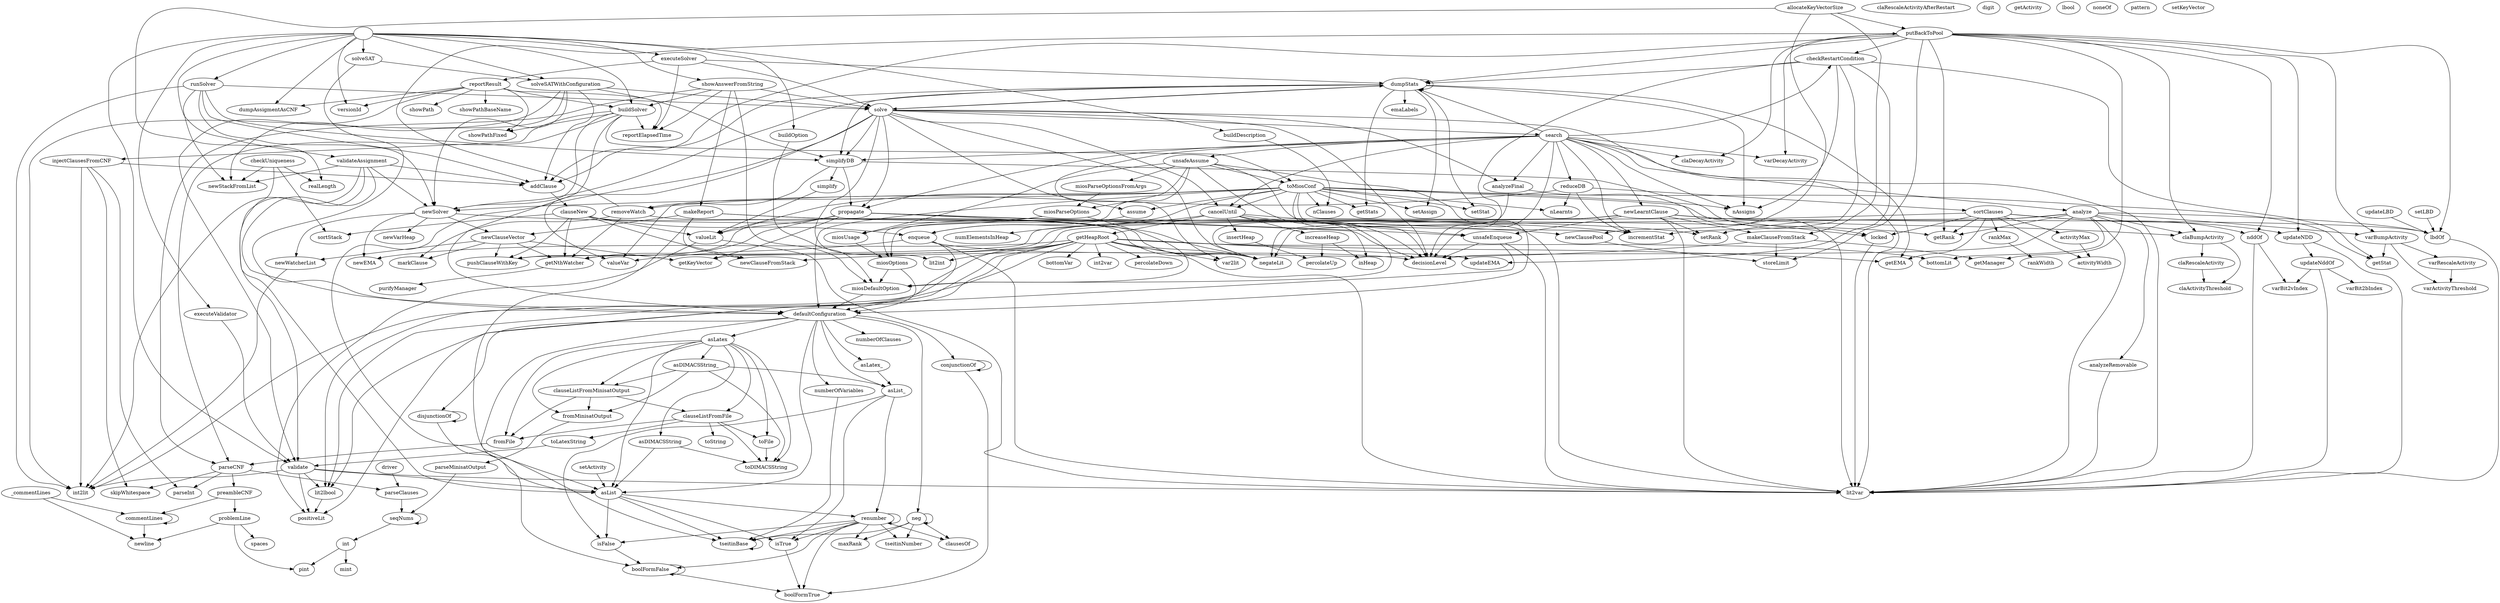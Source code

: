 strict digraph deps {
"_commentLines" [style=solid];
"activityMax" [style=solid];
"activityWidth" [style=solid];
"addClause" [style=solid];
"allocateKeyVectorSize" [style=solid];
"analyze" [style=solid];
"analyzeFinal" [style=solid];
"analyzeRemovable" [style=solid];
"asDIMACSString" [style=solid];
"asDIMACSString_" [style=solid];
"asLatex" [style=solid];
"asLatex_" [style=solid];
"asList" [style=solid];
"asList_" [style=solid];
"assume" [style=solid];
"boolFormFalse" [style=solid];
"boolFormTrue" [style=solid];
"bottomLit" [style=solid];
"bottomVar" [style=solid];
"buildDescription" [style=solid];
"buildOption" [style=solid];
"buildSolver" [style=solid];
"cancelUntil" [style=solid];
"checkRestartCondition" [style=solid];
"checkUniqueness" [style=solid];
"claActivityThreshold" [style=solid];
"claBumpActivity" [style=solid];
"claDecayActivity" [style=solid];
"claRescaleActivity" [style=solid];
"claRescaleActivityAfterRestart" [style=solid];
"clauseListFromFile" [style=solid];
"clauseListFromMinisatOutput" [style=solid];
"clauseNew" [style=solid];
"clausesOf" [style=solid];
"commentLines" [style=solid];
"conjunctionOf" [style=solid];
"decisionLevel" [style=solid];
"defaultConfiguration" [style=solid];
"digit" [style=solid];
"disjunctionOf" [style=solid];
"driver" [style=solid];
"dumpAssigmentAsCNF" [style=solid];
"dumpStats" [style=solid];
"emaLabels" [style=solid];
"enqueue" [style=solid];
"executeSolver" [style=solid];
"executeValidator" [style=solid];
"fromFile" [style=solid];
"fromMinisatOutput" [style=solid];
"getActivity" [style=solid];
"getEMA" [style=solid];
"getHeapRoot" [style=solid];
"getKeyVector" [style=solid];
"getManager" [style=solid];
"getNthWatcher" [style=solid];
"getRank" [style=solid];
"getStat" [style=solid];
"getStats" [style=solid];
"inHeap" [style=solid];
"increaseHeap" [style=solid];
"incrementStat" [style=solid];
"injectClausesFromCNF" [style=solid];
"insertHeap" [style=solid];
"int" [style=solid];
"int2lit" [style=solid];
"int2var" [style=solid];
"isFalse" [style=solid];
"isTrue" [style=solid];
"lbdOf" [style=solid];
"lbool" [style=solid];
"lit2int" [style=solid];
"lit2lbool" [style=solid];
"lit2var" [style=solid];
"locked" [style=solid];
"makeClauseFromStack" [style=solid];
"makeReport" [style=solid];
"markClause" [style=solid];
"maxRank" [style=solid];
"mint" [style=solid];
"miosDefaultOption" [style=solid];
"miosOptions" [style=solid];
"miosParseOptions" [style=solid];
"miosParseOptionsFromArgs" [style=solid];
"miosUsage" [style=solid];
"nAssigns" [style=solid];
"nClauses" [style=solid];
"nLearnts" [style=solid];
"nddOf" [style=solid];
"neg" [style=solid];
"negateLit" [style=solid];
"newClauseFromStack" [style=solid];
"newClausePool" [style=solid];
"newClauseVector" [style=solid];
"newEMA" [style=solid];
"newLearntClause" [style=solid];
"newSolver" [style=solid];
"newStackFromList" [style=solid];
"newVarHeap" [style=solid];
"newWatcherList" [style=solid];
"newline" [style=solid];
"noneOf" [style=solid];
"numElementsInHeap" [style=solid];
"numberOfClauses" [style=solid];
"numberOfVariables" [style=solid];
"parseCNF" [style=solid];
"parseClauses" [style=solid];
"parseInt" [style=solid];
"parseMinisatOutput" [style=solid];
"pattern" [style=solid];
"percolateDown" [style=solid];
"percolateUp" [style=solid];
"pint" [style=solid];
"positiveLit" [style=solid];
"preambleCNF" [style=solid];
"problemLine" [style=solid];
"propagate" [style=solid];
"purifyManager" [style=solid];
"pushClauseWithKey" [style=solid];
"putBackToPool" [style=solid];
"rankMax" [style=solid];
"rankWidth" [style=solid];
"realLength" [style=solid];
"reduceDB" [style=solid];
"removeWatch" [style=solid];
"renumber" [style=solid];
"reportElapsedTime" [style=solid];
"reportResult" [style=solid];
"runSolver" [style=solid];
"search" [style=solid];
"seqNums" [style=solid];
"setActivity" [style=solid];
"setAssign" [style=solid];
"setKeyVector" [style=solid];
"setLBD" [style=solid];
"setRank" [style=solid];
"setStat" [style=solid];
"showAnswerFromString" [style=solid];
"showPath" [style=solid];
"showPathBaseName" [style=solid];
"showPathFixed" [style=solid];
"simplify" [style=solid];
"simplifyDB" [style=solid];
"skipWhitespace" [style=solid];
"solve" [style=solid];
"solveSAT" [style=solid];
"solveSATWithConfiguration" [style=solid];
"sortClauses" [style=solid];
"sortStack" [style=solid];
"spaces" [style=solid];
"storeLimit" [style=solid];
"toDIMACSString" [style=solid];
"toFile" [style=solid];
"toLatexString" [style=solid];
"toMiosConf" [style=solid];
"toString" [style=solid];
"tseitinBase" [style=solid];
"tseitinNumber" [style=solid];
"unsafeAssume" [style=solid];
"unsafeEnqueue" [style=solid];
"updateEMA" [style=solid];
"updateLBD" [style=solid];
"updateNDD" [style=solid];
"updateNddOf" [style=solid];
"validate" [style=solid];
"validateAssignment" [style=solid];
"valueLit" [style=solid];
"valueVar" [style=solid];
"var2lit" [style=solid];
"varActivityThreshold" [style=solid];
"varBit2bIndex" [style=solid];
"varBit2vIndex" [style=solid];
"varBumpActivity" [style=solid];
"varDecayActivity" [style=solid];
"varRescaleActivity" [style=solid];
"versionId" [style=solid];
"" -> "buildDescription";
"" -> "buildOption";
"" -> "buildSolver";
"" -> "dumpAssigmentAsCNF";
"" -> "executeSolver";
"" -> "executeValidator";
"" -> "runSolver";
"" -> "showAnswerFromString";
"" -> "solveSAT";
"" -> "solveSATWithConfiguration";
"" -> "validate";
"" -> "validateAssignment";
"" -> "versionId";
"_commentLines" -> "commentLines";
"_commentLines" -> "newline";
"activityMax" -> "activityWidth";
"addClause" -> "clauseNew";
"allocateKeyVectorSize" -> "makeClauseFromStack";
"allocateKeyVectorSize" -> "newClausePool";
"allocateKeyVectorSize" -> "putBackToPool";
"allocateKeyVectorSize" -> "realLength";
"analyze" -> "analyzeRemovable";
"analyze" -> "bottomLit";
"analyze" -> "claBumpActivity";
"analyze" -> "decisionLevel";
"analyze" -> "getRank";
"analyze" -> "lbdOf";
"analyze" -> "lit2var";
"analyze" -> "negateLit";
"analyze" -> "setRank";
"analyze" -> "varBumpActivity";
"analyzeFinal" -> "lit2var";
"analyzeFinal" -> "negateLit";
"analyzeRemovable" -> "lit2var";
"asDIMACSString" -> "asList";
"asDIMACSString" -> "toDIMACSString";
"asDIMACSString_" -> "asList_";
"asDIMACSString_" -> "clauseListFromMinisatOutput";
"asDIMACSString_" -> "fromMinisatOutput";
"asDIMACSString_" -> "toDIMACSString";
"asLatex" -> "asDIMACSString";
"asLatex" -> "asDIMACSString_";
"asLatex" -> "asList";
"asLatex" -> "clauseListFromFile";
"asLatex" -> "clauseListFromMinisatOutput";
"asLatex" -> "fromFile";
"asLatex" -> "fromMinisatOutput";
"asLatex" -> "toDIMACSString";
"asLatex" -> "toFile";
"asLatex_" -> "asList_";
"asList" -> "isFalse";
"asList" -> "isTrue";
"asList" -> "renumber";
"asList" -> "tseitinBase";
"asList_" -> "isFalse";
"asList_" -> "isTrue";
"asList_" -> "renumber";
"assume" -> "enqueue";
"boolFormFalse" -> "boolFormFalse";
"boolFormFalse" -> "boolFormTrue";
"buildDescription" -> "nClauses";
"buildOption" -> "miosDefaultOption";
"buildSolver" -> "defaultConfiguration";
"buildSolver" -> "injectClausesFromCNF";
"buildSolver" -> "newSolver";
"buildSolver" -> "parseCNF";
"buildSolver" -> "reportElapsedTime";
"buildSolver" -> "showPathFixed";
"buildSolver" -> "toMiosConf";
"cancelUntil" -> "decisionLevel";
"cancelUntil" -> "getHeapRoot";
"cancelUntil" -> "inHeap";
"cancelUntil" -> "increaseHeap";
"cancelUntil" -> "insertHeap";
"cancelUntil" -> "lit2var";
"cancelUntil" -> "numElementsInHeap";
"checkRestartCondition" -> "decisionLevel";
"checkRestartCondition" -> "dumpStats";
"checkRestartCondition" -> "getStat";
"checkRestartCondition" -> "incrementStat";
"checkRestartCondition" -> "nAssigns";
"checkRestartCondition" -> "updateEMA";
"checkUniqueness" -> "asList";
"checkUniqueness" -> "newStackFromList";
"checkUniqueness" -> "realLength";
"checkUniqueness" -> "sortStack";
"claBumpActivity" -> "claActivityThreshold";
"claBumpActivity" -> "claRescaleActivity";
"claRescaleActivity" -> "claActivityThreshold";
"clauseListFromFile" -> "fromFile";
"clauseListFromFile" -> "toDIMACSString";
"clauseListFromFile" -> "toFile";
"clauseListFromFile" -> "toLatexString";
"clauseListFromFile" -> "toString";
"clauseListFromMinisatOutput" -> "clauseListFromFile";
"clauseListFromMinisatOutput" -> "fromFile";
"clauseListFromMinisatOutput" -> "fromMinisatOutput";
"clauseNew" -> "enqueue";
"clauseNew" -> "getNthWatcher";
"clauseNew" -> "negateLit";
"clauseNew" -> "newClauseFromStack";
"clauseNew" -> "pushClauseWithKey";
"clauseNew" -> "sortStack";
"clauseNew" -> "valueLit";
"commentLines" -> "commentLines";
"commentLines" -> "newline";
"conjunctionOf" -> "boolFormTrue";
"conjunctionOf" -> "conjunctionOf";
"defaultConfiguration" -> "asLatex";
"defaultConfiguration" -> "asLatex_";
"defaultConfiguration" -> "asList";
"defaultConfiguration" -> "asList_";
"defaultConfiguration" -> "conjunctionOf";
"defaultConfiguration" -> "disjunctionOf";
"defaultConfiguration" -> "neg";
"defaultConfiguration" -> "numberOfClauses";
"defaultConfiguration" -> "numberOfVariables";
"defaultConfiguration" -> "tseitinBase";
"disjunctionOf" -> "boolFormFalse";
"disjunctionOf" -> "disjunctionOf";
"driver" -> "parseClauses";
"dumpStats" -> "addClause";
"dumpStats" -> "dumpStats";
"dumpStats" -> "emaLabels";
"dumpStats" -> "getEMA";
"dumpStats" -> "getStats";
"dumpStats" -> "nAssigns";
"dumpStats" -> "newSolver";
"dumpStats" -> "setAssign";
"dumpStats" -> "setStat";
"dumpStats" -> "simplifyDB";
"dumpStats" -> "solve";
"enqueue" -> "decisionLevel";
"enqueue" -> "lit2lbool";
"enqueue" -> "lit2var";
"enqueue" -> "valueVar";
"executeSolver" -> "dumpStats";
"executeSolver" -> "reportElapsedTime";
"executeSolver" -> "reportResult";
"executeSolver" -> "solve";
"executeValidator" -> "validate";
"fromFile" -> "parseCNF";
"fromMinisatOutput" -> "parseMinisatOutput";
"getHeapRoot" -> "bottomLit";
"getHeapRoot" -> "bottomVar";
"getHeapRoot" -> "defaultConfiguration";
"getHeapRoot" -> "getEMA";
"getHeapRoot" -> "int2lit";
"getHeapRoot" -> "int2var";
"getHeapRoot" -> "lit2int";
"getHeapRoot" -> "lit2lbool";
"getHeapRoot" -> "lit2var";
"getHeapRoot" -> "negateLit";
"getHeapRoot" -> "newEMA";
"getHeapRoot" -> "percolateDown";
"getHeapRoot" -> "positiveLit";
"getHeapRoot" -> "updateEMA";
"getHeapRoot" -> "var2lit";
"getNthWatcher" -> "purifyManager";
"increaseHeap" -> "inHeap";
"increaseHeap" -> "percolateUp";
"injectClausesFromCNF" -> "addClause";
"injectClausesFromCNF" -> "int2lit";
"injectClausesFromCNF" -> "parseInt";
"injectClausesFromCNF" -> "skipWhitespace";
"insertHeap" -> "percolateUp";
"int" -> "mint";
"int" -> "pint";
"isFalse" -> "boolFormFalse";
"isTrue" -> "boolFormTrue";
"lbdOf" -> "lit2var";
"lit2lbool" -> "positiveLit";
"locked" -> "lit2var";
"makeClauseFromStack" -> "getManager";
"makeClauseFromStack" -> "newClauseFromStack";
"makeClauseFromStack" -> "storeLimit";
"makeReport" -> "asList";
"makeReport" -> "getRank";
"makeReport" -> "newClauseFromStack";
"makeReport" -> "newClauseVector";
"makeReport" -> "setRank";
"miosDefaultOption" -> "defaultConfiguration";
"miosOptions" -> "defaultConfiguration";
"miosOptions" -> "miosDefaultOption";
"miosParseOptions" -> "miosDefaultOption";
"miosParseOptions" -> "miosOptions";
"miosParseOptions" -> "miosUsage";
"miosParseOptionsFromArgs" -> "miosParseOptions";
"miosUsage" -> "miosOptions";
"nddOf" -> "lit2var";
"nddOf" -> "varBit2vIndex";
"neg" -> "clausesOf";
"neg" -> "maxRank";
"neg" -> "neg";
"neg" -> "tseitinBase";
"neg" -> "tseitinNumber";
"newClausePool" -> "storeLimit";
"newClauseVector" -> "getKeyVector";
"newClauseVector" -> "getNthWatcher";
"newClauseVector" -> "markClause";
"newClauseVector" -> "newWatcherList";
"newClauseVector" -> "pushClauseWithKey";
"newLearntClause" -> "claBumpActivity";
"newLearntClause" -> "getNthWatcher";
"newLearntClause" -> "lbdOf";
"newLearntClause" -> "lit2var";
"newLearntClause" -> "makeClauseFromStack";
"newLearntClause" -> "negateLit";
"newLearntClause" -> "pushClauseWithKey";
"newLearntClause" -> "setRank";
"newLearntClause" -> "unsafeEnqueue";
"newSolver" -> "newClausePool";
"newSolver" -> "newClauseVector";
"newSolver" -> "newEMA";
"newSolver" -> "newVarHeap";
"newSolver" -> "newWatcherList";
"newWatcherList" -> "int2lit";
"numberOfVariables" -> "tseitinBase";
"parseCNF" -> "parseClauses";
"parseCNF" -> "parseInt";
"parseCNF" -> "preambleCNF";
"parseCNF" -> "skipWhitespace";
"parseClauses" -> "seqNums";
"parseMinisatOutput" -> "seqNums";
"preambleCNF" -> "commentLines";
"preambleCNF" -> "problemLine";
"problemLine" -> "newline";
"problemLine" -> "pint";
"problemLine" -> "spaces";
"propagate" -> "decisionLevel";
"propagate" -> "getKeyVector";
"propagate" -> "getNthWatcher";
"propagate" -> "incrementStat";
"propagate" -> "negateLit";
"propagate" -> "pushClauseWithKey";
"propagate" -> "unsafeEnqueue";
"propagate" -> "valueLit";
"putBackToPool" -> "addClause";
"putBackToPool" -> "checkRestartCondition";
"putBackToPool" -> "claBumpActivity";
"putBackToPool" -> "claDecayActivity";
"putBackToPool" -> "dumpStats";
"putBackToPool" -> "getManager";
"putBackToPool" -> "getRank";
"putBackToPool" -> "lbdOf";
"putBackToPool" -> "nddOf";
"putBackToPool" -> "storeLimit";
"putBackToPool" -> "updateNDD";
"putBackToPool" -> "varBumpActivity";
"putBackToPool" -> "varDecayActivity";
"rankMax" -> "rankWidth";
"reduceDB" -> "incrementStat";
"reduceDB" -> "nLearnts";
"reduceDB" -> "removeWatch";
"reduceDB" -> "sortClauses";
"removeWatch" -> "getNthWatcher";
"removeWatch" -> "markClause";
"removeWatch" -> "negateLit";
"removeWatch" -> "putBackToPool";
"renumber" -> "boolFormFalse";
"renumber" -> "boolFormTrue";
"renumber" -> "clausesOf";
"renumber" -> "isFalse";
"renumber" -> "isTrue";
"renumber" -> "maxRank";
"renumber" -> "renumber";
"renumber" -> "tseitinBase";
"renumber" -> "tseitinNumber";
"reportResult" -> "buildSolver";
"reportResult" -> "dumpAssigmentAsCNF";
"reportResult" -> "reportElapsedTime";
"reportResult" -> "showPath";
"reportResult" -> "showPathBaseName";
"reportResult" -> "showPathFixed";
"reportResult" -> "validate";
"reportResult" -> "versionId";
"runSolver" -> "addClause";
"runSolver" -> "int2lit";
"runSolver" -> "newSolver";
"runSolver" -> "newStackFromList";
"runSolver" -> "simplifyDB";
"runSolver" -> "solve";
"search" -> "analyze";
"search" -> "analyzeFinal";
"search" -> "cancelUntil";
"search" -> "checkRestartCondition";
"search" -> "claDecayActivity";
"search" -> "decisionLevel";
"search" -> "dumpStats";
"search" -> "incrementStat";
"search" -> "lit2var";
"search" -> "nAssigns";
"search" -> "newLearntClause";
"search" -> "propagate";
"search" -> "reduceDB";
"search" -> "simplifyDB";
"search" -> "unsafeAssume";
"search" -> "var2lit";
"search" -> "varDecayActivity";
"seqNums" -> "int";
"seqNums" -> "seqNums";
"setActivity" -> "asList";
"setLBD" -> "lbdOf";
"showAnswerFromString" -> "buildSolver";
"showAnswerFromString" -> "makeReport";
"showAnswerFromString" -> "miosDefaultOption";
"showAnswerFromString" -> "parseCNF";
"showAnswerFromString" -> "reportElapsedTime";
"showAnswerFromString" -> "solve";
"simplify" -> "valueLit";
"simplifyDB" -> "locked";
"simplifyDB" -> "propagate";
"simplifyDB" -> "removeWatch";
"simplifyDB" -> "simplify";
"solve" -> "analyzeFinal";
"solve" -> "asList";
"solve" -> "assume";
"solve" -> "cancelUntil";
"solve" -> "decisionLevel";
"solve" -> "dumpStats";
"solve" -> "lit2int";
"solve" -> "lit2var";
"solve" -> "negateLit";
"solve" -> "propagate";
"solve" -> "search";
"solve" -> "simplifyDB";
"solve" -> "valueVar";
"solveSAT" -> "defaultConfiguration";
"solveSAT" -> "solveSATWithConfiguration";
"solveSATWithConfiguration" -> "addClause";
"solveSATWithConfiguration" -> "int2lit";
"solveSATWithConfiguration" -> "newSolver";
"solveSATWithConfiguration" -> "newStackFromList";
"solveSATWithConfiguration" -> "simplifyDB";
"solveSATWithConfiguration" -> "solve";
"sortClauses" -> "activityMax";
"sortClauses" -> "activityWidth";
"sortClauses" -> "getEMA";
"sortClauses" -> "getKeyVector";
"sortClauses" -> "getRank";
"sortClauses" -> "locked";
"sortClauses" -> "nddOf";
"sortClauses" -> "rankMax";
"sortClauses" -> "updateNDD";
"toFile" -> "toDIMACSString";
"toLatexString" -> "validate";
"toMiosConf" -> "assume";
"toMiosConf" -> "cancelUntil";
"toMiosConf" -> "decisionLevel";
"toMiosConf" -> "defaultConfiguration";
"toMiosConf" -> "enqueue";
"toMiosConf" -> "getStat";
"toMiosConf" -> "getStats";
"toMiosConf" -> "incrementStat";
"toMiosConf" -> "locked";
"toMiosConf" -> "nAssigns";
"toMiosConf" -> "nClauses";
"toMiosConf" -> "nLearnts";
"toMiosConf" -> "newSolver";
"toMiosConf" -> "setAssign";
"toMiosConf" -> "setStat";
"toMiosConf" -> "valueLit";
"toMiosConf" -> "valueVar";
"tseitinBase" -> "tseitinBase";
"unsafeAssume" -> "defaultConfiguration";
"unsafeAssume" -> "miosDefaultOption";
"unsafeAssume" -> "miosOptions";
"unsafeAssume" -> "miosParseOptions";
"unsafeAssume" -> "miosParseOptionsFromArgs";
"unsafeAssume" -> "miosUsage";
"unsafeAssume" -> "toMiosConf";
"unsafeAssume" -> "unsafeEnqueue";
"unsafeEnqueue" -> "decisionLevel";
"unsafeEnqueue" -> "lit2lbool";
"unsafeEnqueue" -> "lit2var";
"updateLBD" -> "lbdOf";
"updateNDD" -> "lit2var";
"updateNDD" -> "updateNddOf";
"updateNddOf" -> "lit2var";
"updateNddOf" -> "varBit2bIndex";
"updateNddOf" -> "varBit2vIndex";
"validate" -> "asList";
"validate" -> "int2lit";
"validate" -> "lit2lbool";
"validate" -> "lit2var";
"validate" -> "positiveLit";
"validateAssignment" -> "addClause";
"validateAssignment" -> "defaultConfiguration";
"validateAssignment" -> "int2lit";
"validateAssignment" -> "newSolver";
"validateAssignment" -> "newStackFromList";
"validateAssignment" -> "validate";
"valueLit" -> "lit2var";
"valueLit" -> "positiveLit";
"varBumpActivity" -> "getStat";
"varBumpActivity" -> "varActivityThreshold";
"varBumpActivity" -> "varRescaleActivity";
"varRescaleActivity" -> "varActivityThreshold";
}
